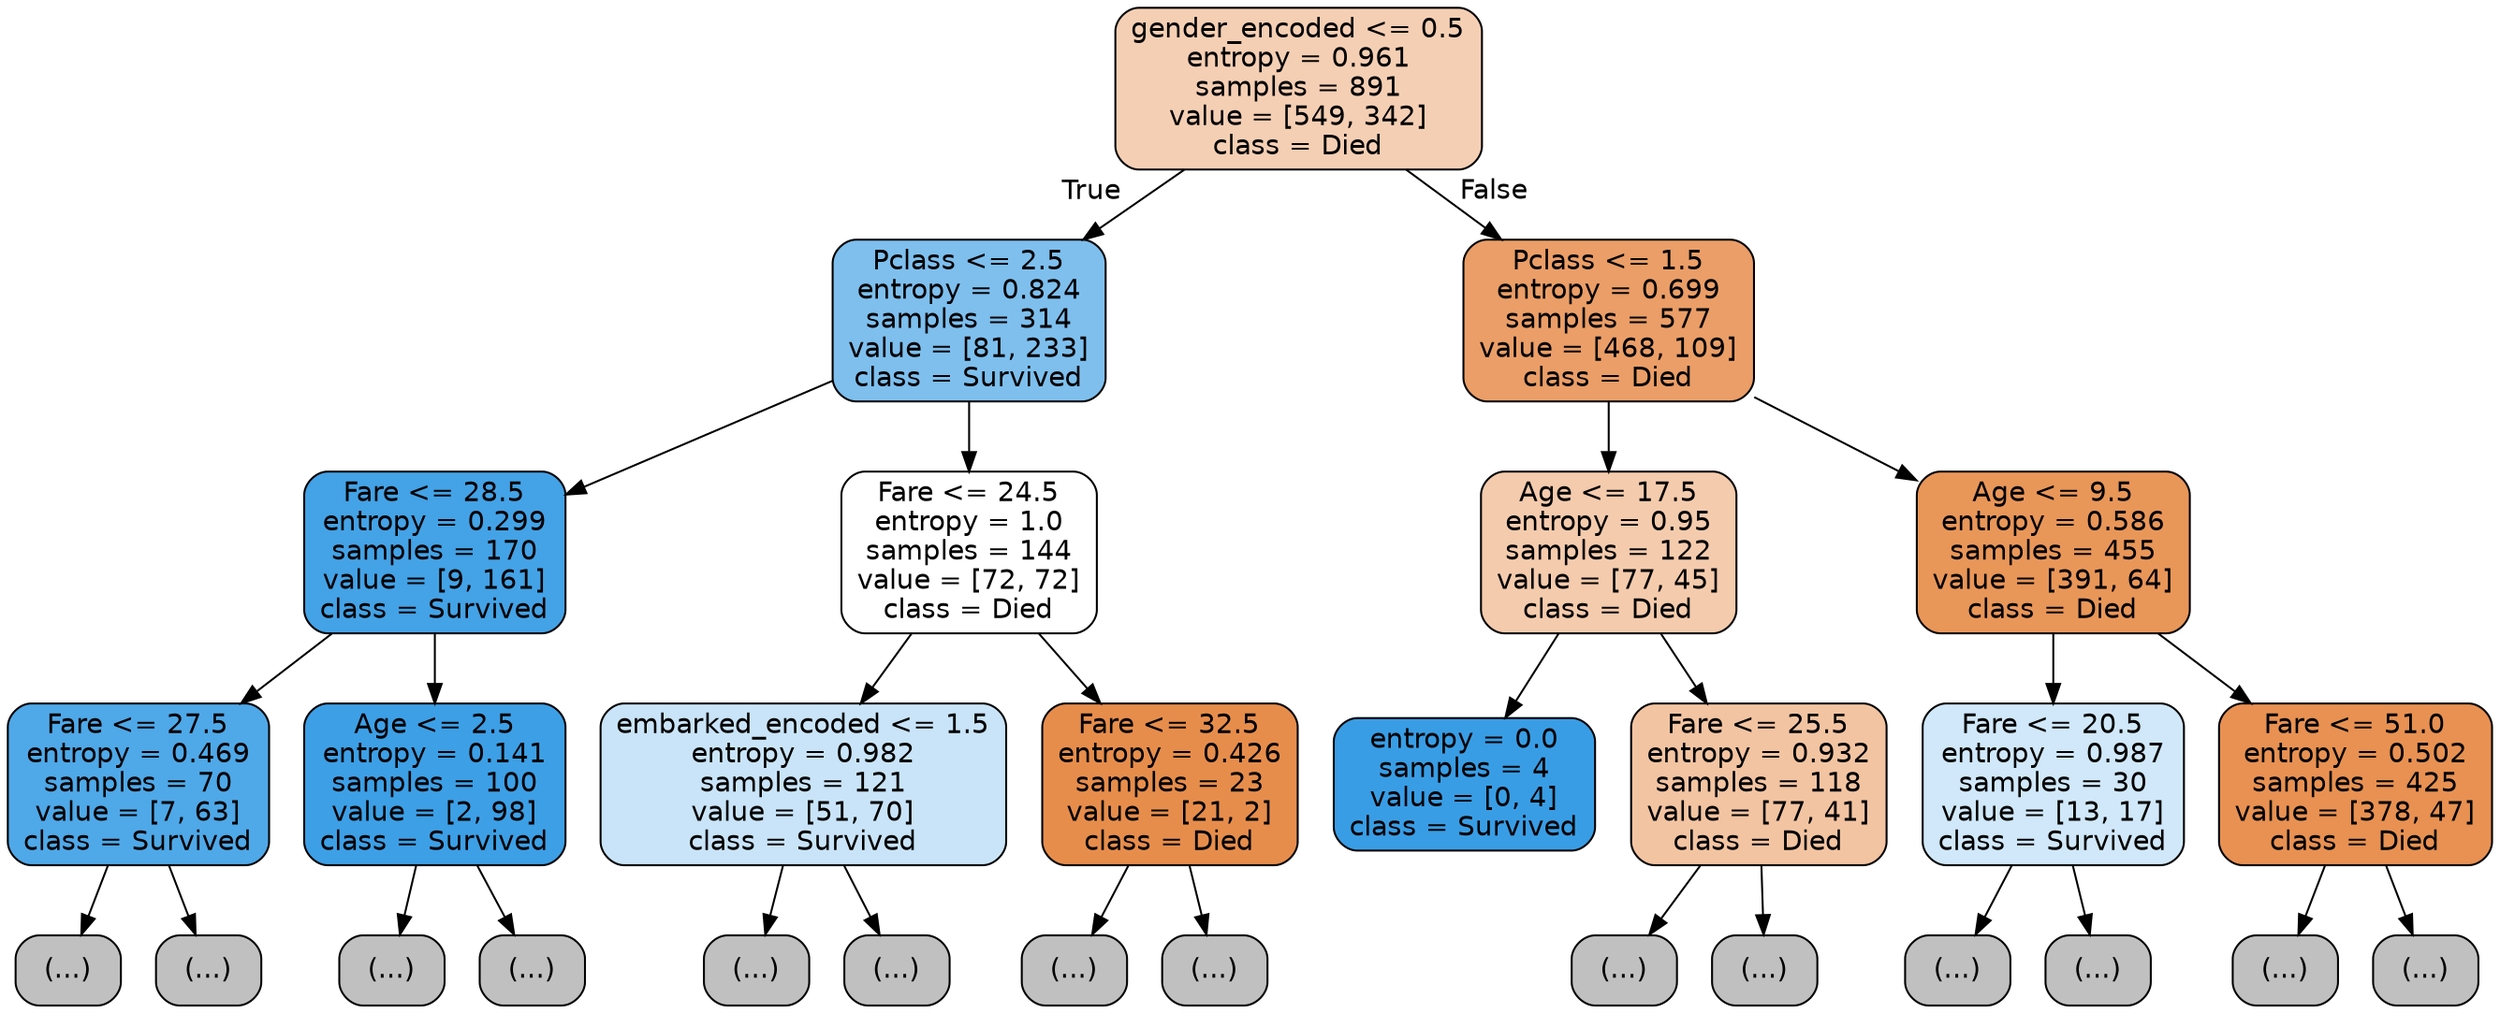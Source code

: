 digraph Tree {
node [shape=box, style="filled, rounded", color="black", fontname=helvetica] ;
edge [fontname=helvetica] ;
0 [label="gender_encoded <= 0.5\nentropy = 0.961\nsamples = 891\nvalue = [549, 342]\nclass = Died", fillcolor="#f5cfb4"] ;
1 [label="Pclass <= 2.5\nentropy = 0.824\nsamples = 314\nvalue = [81, 233]\nclass = Survived", fillcolor="#7ebfee"] ;
0 -> 1 [labeldistance=2.5, labelangle=45, headlabel="True"] ;
2 [label="Fare <= 28.5\nentropy = 0.299\nsamples = 170\nvalue = [9, 161]\nclass = Survived", fillcolor="#44a2e6"] ;
1 -> 2 ;
3 [label="Fare <= 27.5\nentropy = 0.469\nsamples = 70\nvalue = [7, 63]\nclass = Survived", fillcolor="#4fa8e8"] ;
2 -> 3 ;
4 [label="(...)", fillcolor="#C0C0C0"] ;
3 -> 4 ;
31 [label="(...)", fillcolor="#C0C0C0"] ;
3 -> 31 ;
32 [label="Age <= 2.5\nentropy = 0.141\nsamples = 100\nvalue = [2, 98]\nclass = Survived", fillcolor="#3d9fe6"] ;
2 -> 32 ;
33 [label="(...)", fillcolor="#C0C0C0"] ;
32 -> 33 ;
34 [label="(...)", fillcolor="#C0C0C0"] ;
32 -> 34 ;
41 [label="Fare <= 24.5\nentropy = 1.0\nsamples = 144\nvalue = [72, 72]\nclass = Died", fillcolor="#ffffff"] ;
1 -> 41 ;
42 [label="embarked_encoded <= 1.5\nentropy = 0.982\nsamples = 121\nvalue = [51, 70]\nclass = Survived", fillcolor="#c9e4f8"] ;
41 -> 42 ;
43 [label="(...)", fillcolor="#C0C0C0"] ;
42 -> 43 ;
76 [label="(...)", fillcolor="#C0C0C0"] ;
42 -> 76 ;
125 [label="Fare <= 32.5\nentropy = 0.426\nsamples = 23\nvalue = [21, 2]\nclass = Died", fillcolor="#e78d4c"] ;
41 -> 125 ;
126 [label="(...)", fillcolor="#C0C0C0"] ;
125 -> 126 ;
137 [label="(...)", fillcolor="#C0C0C0"] ;
125 -> 137 ;
138 [label="Pclass <= 1.5\nentropy = 0.699\nsamples = 577\nvalue = [468, 109]\nclass = Died", fillcolor="#eb9e67"] ;
0 -> 138 [labeldistance=2.5, labelangle=-45, headlabel="False"] ;
139 [label="Age <= 17.5\nentropy = 0.95\nsamples = 122\nvalue = [77, 45]\nclass = Died", fillcolor="#f4cbad"] ;
138 -> 139 ;
140 [label="entropy = 0.0\nsamples = 4\nvalue = [0, 4]\nclass = Survived", fillcolor="#399de5"] ;
139 -> 140 ;
141 [label="Fare <= 25.5\nentropy = 0.932\nsamples = 118\nvalue = [77, 41]\nclass = Died", fillcolor="#f3c4a2"] ;
139 -> 141 ;
142 [label="(...)", fillcolor="#C0C0C0"] ;
141 -> 142 ;
143 [label="(...)", fillcolor="#C0C0C0"] ;
141 -> 143 ;
226 [label="Age <= 9.5\nentropy = 0.586\nsamples = 455\nvalue = [391, 64]\nclass = Died", fillcolor="#e99659"] ;
138 -> 226 ;
227 [label="Fare <= 20.5\nentropy = 0.987\nsamples = 30\nvalue = [13, 17]\nclass = Survived", fillcolor="#d0e8f9"] ;
226 -> 227 ;
228 [label="(...)", fillcolor="#C0C0C0"] ;
227 -> 228 ;
229 [label="(...)", fillcolor="#C0C0C0"] ;
227 -> 229 ;
236 [label="Fare <= 51.0\nentropy = 0.502\nsamples = 425\nvalue = [378, 47]\nclass = Died", fillcolor="#e89152"] ;
226 -> 236 ;
237 [label="(...)", fillcolor="#C0C0C0"] ;
236 -> 237 ;
402 [label="(...)", fillcolor="#C0C0C0"] ;
236 -> 402 ;
}